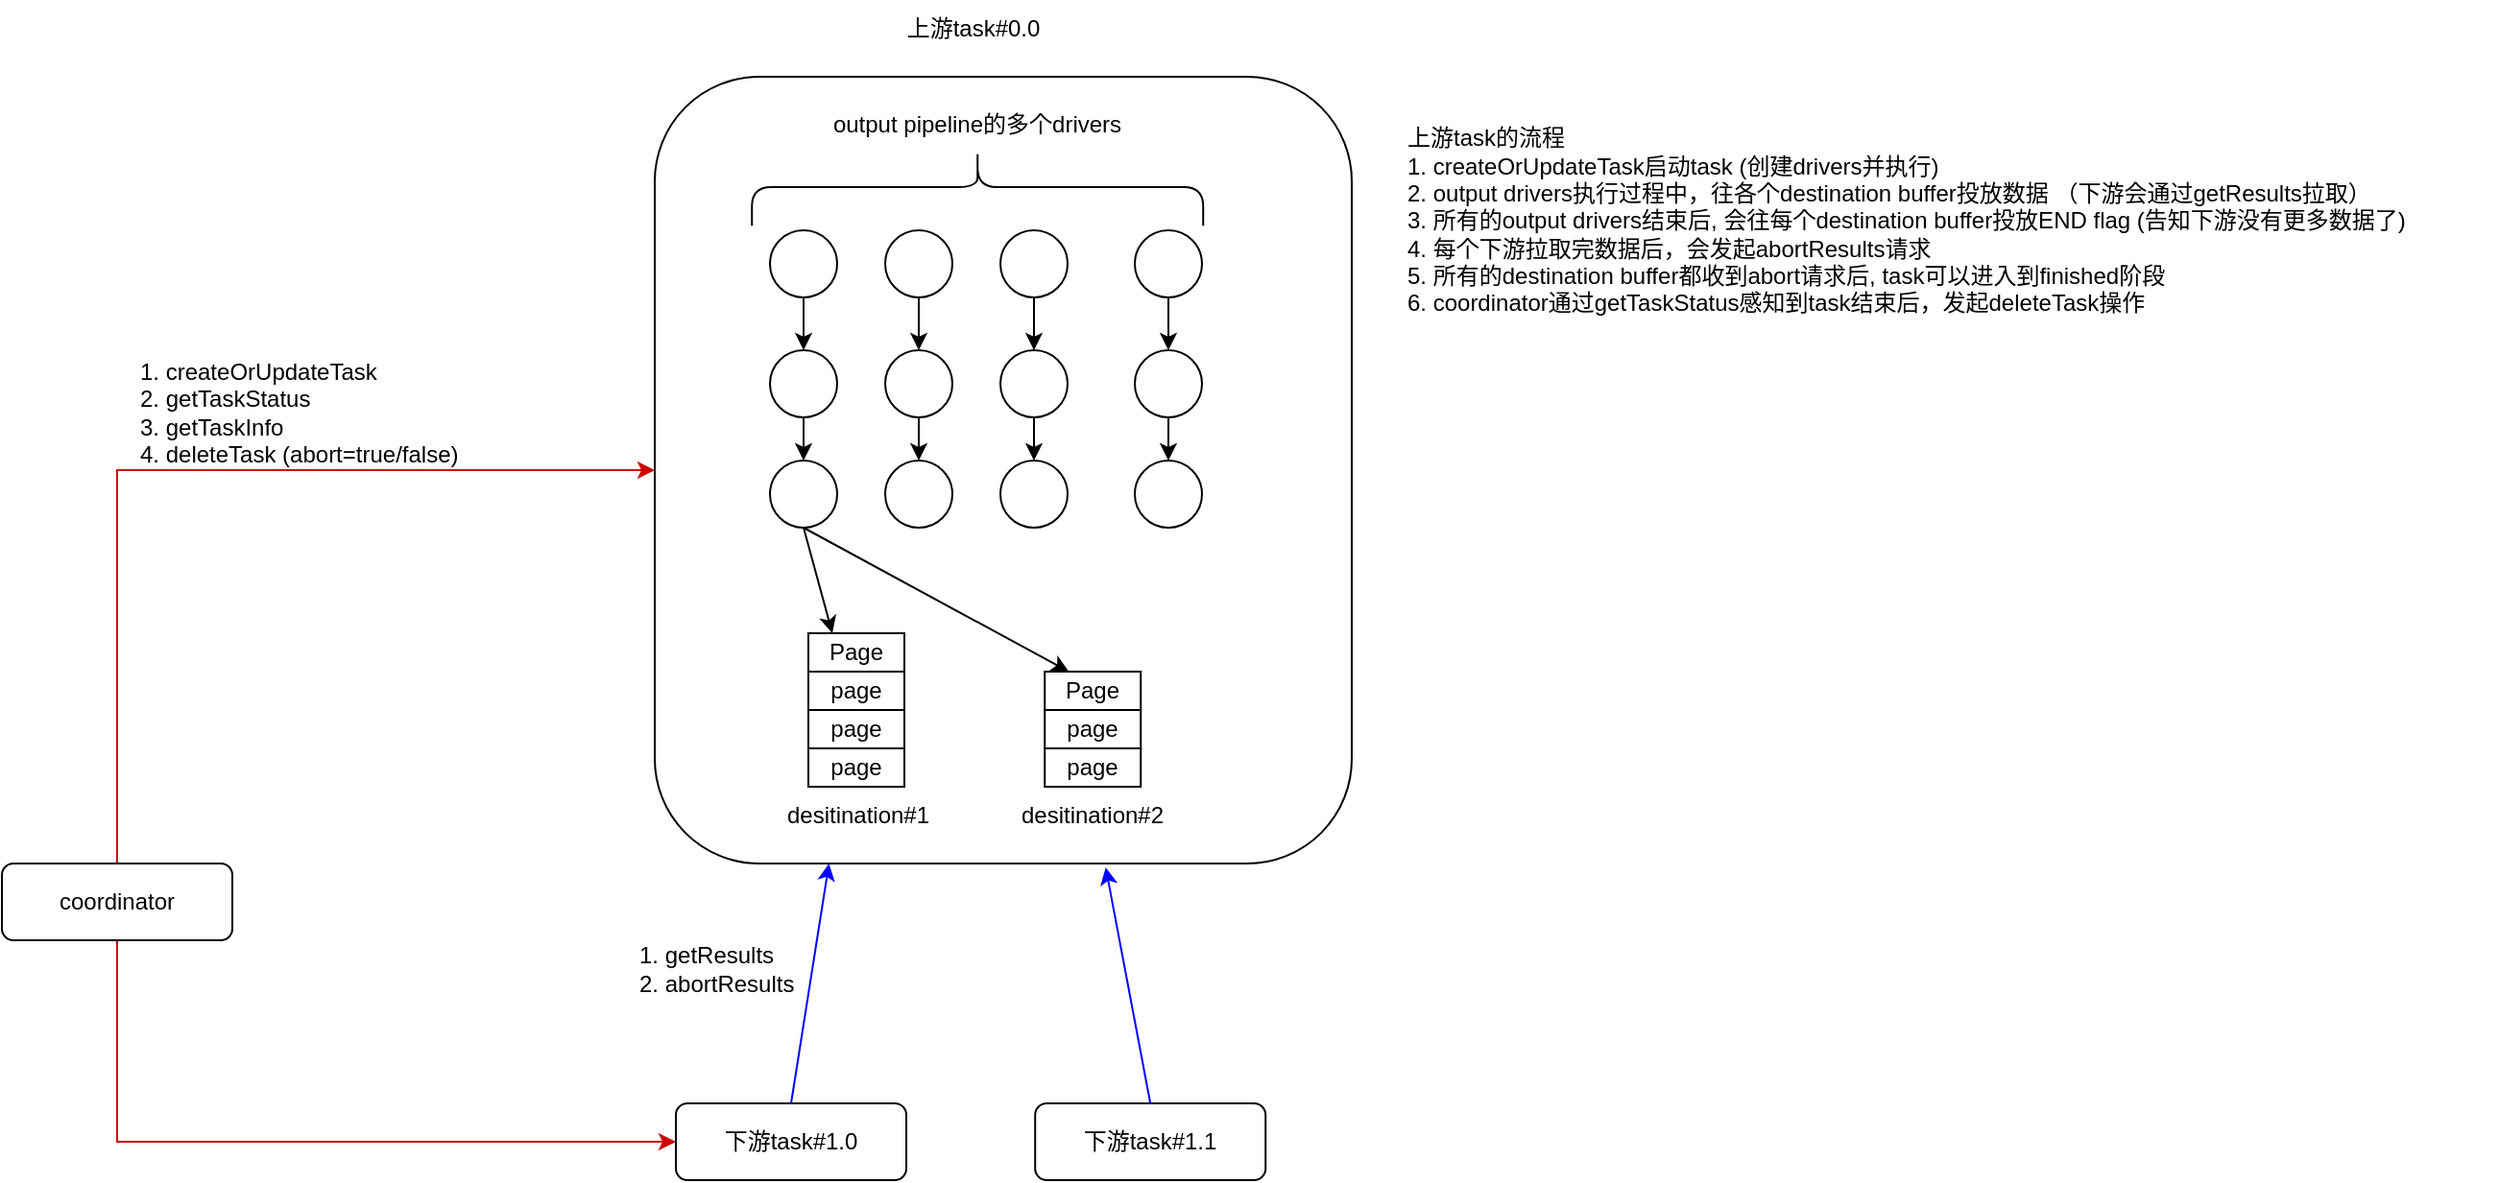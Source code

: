 <mxfile version="26.0.3">
  <diagram name="第 1 页" id="f1aQ9Yh1nEY1558Oe-eO">
    <mxGraphModel dx="1546" dy="2028" grid="1" gridSize="10" guides="1" tooltips="1" connect="1" arrows="1" fold="1" page="1" pageScale="1" pageWidth="827" pageHeight="1169" math="0" shadow="0">
      <root>
        <mxCell id="0" />
        <mxCell id="1" parent="0" />
        <mxCell id="pHE_I6fwDYhyJ_w_vbSJ-48" style="edgeStyle=orthogonalEdgeStyle;rounded=0;orthogonalLoop=1;jettySize=auto;html=1;exitX=0.5;exitY=0;exitDx=0;exitDy=0;entryX=0;entryY=0.5;entryDx=0;entryDy=0;strokeColor=#CC0000;" parent="1" source="pHE_I6fwDYhyJ_w_vbSJ-1" target="pHE_I6fwDYhyJ_w_vbSJ-2" edge="1">
          <mxGeometry relative="1" as="geometry" />
        </mxCell>
        <mxCell id="pHE_I6fwDYhyJ_w_vbSJ-49" style="edgeStyle=orthogonalEdgeStyle;rounded=0;orthogonalLoop=1;jettySize=auto;html=1;exitX=0.5;exitY=1;exitDx=0;exitDy=0;entryX=0;entryY=0.5;entryDx=0;entryDy=0;strokeColor=#CC0000;" parent="1" source="pHE_I6fwDYhyJ_w_vbSJ-1" target="pHE_I6fwDYhyJ_w_vbSJ-3" edge="1">
          <mxGeometry relative="1" as="geometry" />
        </mxCell>
        <mxCell id="pHE_I6fwDYhyJ_w_vbSJ-1" value="coordinator" style="rounded=1;whiteSpace=wrap;html=1;" parent="1" vertex="1">
          <mxGeometry x="150" y="440" width="120" height="40" as="geometry" />
        </mxCell>
        <mxCell id="pHE_I6fwDYhyJ_w_vbSJ-2" value="" style="rounded=1;whiteSpace=wrap;html=1;" parent="1" vertex="1">
          <mxGeometry x="490" y="30" width="363" height="410" as="geometry" />
        </mxCell>
        <mxCell id="pHE_I6fwDYhyJ_w_vbSJ-3" value="下游task#1.0" style="rounded=1;whiteSpace=wrap;html=1;" parent="1" vertex="1">
          <mxGeometry x="501" y="565" width="120" height="40" as="geometry" />
        </mxCell>
        <mxCell id="pHE_I6fwDYhyJ_w_vbSJ-8" style="edgeStyle=orthogonalEdgeStyle;rounded=0;orthogonalLoop=1;jettySize=auto;html=1;exitX=0.5;exitY=1;exitDx=0;exitDy=0;entryX=0.5;entryY=0;entryDx=0;entryDy=0;" parent="1" source="pHE_I6fwDYhyJ_w_vbSJ-5" target="pHE_I6fwDYhyJ_w_vbSJ-6" edge="1">
          <mxGeometry relative="1" as="geometry" />
        </mxCell>
        <mxCell id="pHE_I6fwDYhyJ_w_vbSJ-5" value="" style="ellipse;whiteSpace=wrap;html=1;aspect=fixed;" parent="1" vertex="1">
          <mxGeometry x="550" y="110" width="35" height="35" as="geometry" />
        </mxCell>
        <mxCell id="pHE_I6fwDYhyJ_w_vbSJ-9" style="edgeStyle=orthogonalEdgeStyle;rounded=0;orthogonalLoop=1;jettySize=auto;html=1;exitX=0.5;exitY=1;exitDx=0;exitDy=0;entryX=0.5;entryY=0;entryDx=0;entryDy=0;" parent="1" source="pHE_I6fwDYhyJ_w_vbSJ-6" target="pHE_I6fwDYhyJ_w_vbSJ-7" edge="1">
          <mxGeometry relative="1" as="geometry" />
        </mxCell>
        <mxCell id="pHE_I6fwDYhyJ_w_vbSJ-6" value="" style="ellipse;whiteSpace=wrap;html=1;aspect=fixed;" parent="1" vertex="1">
          <mxGeometry x="550" y="172.5" width="35" height="35" as="geometry" />
        </mxCell>
        <mxCell id="pHE_I6fwDYhyJ_w_vbSJ-7" value="" style="ellipse;whiteSpace=wrap;html=1;aspect=fixed;" parent="1" vertex="1">
          <mxGeometry x="550" y="230" width="35" height="35" as="geometry" />
        </mxCell>
        <mxCell id="pHE_I6fwDYhyJ_w_vbSJ-10" style="edgeStyle=orthogonalEdgeStyle;rounded=0;orthogonalLoop=1;jettySize=auto;html=1;exitX=0.5;exitY=1;exitDx=0;exitDy=0;entryX=0.5;entryY=0;entryDx=0;entryDy=0;" parent="1" source="pHE_I6fwDYhyJ_w_vbSJ-11" target="pHE_I6fwDYhyJ_w_vbSJ-13" edge="1">
          <mxGeometry relative="1" as="geometry" />
        </mxCell>
        <mxCell id="pHE_I6fwDYhyJ_w_vbSJ-11" value="" style="ellipse;whiteSpace=wrap;html=1;aspect=fixed;" parent="1" vertex="1">
          <mxGeometry x="610" y="110" width="35" height="35" as="geometry" />
        </mxCell>
        <mxCell id="pHE_I6fwDYhyJ_w_vbSJ-12" style="edgeStyle=orthogonalEdgeStyle;rounded=0;orthogonalLoop=1;jettySize=auto;html=1;exitX=0.5;exitY=1;exitDx=0;exitDy=0;entryX=0.5;entryY=0;entryDx=0;entryDy=0;" parent="1" source="pHE_I6fwDYhyJ_w_vbSJ-13" target="pHE_I6fwDYhyJ_w_vbSJ-14" edge="1">
          <mxGeometry relative="1" as="geometry" />
        </mxCell>
        <mxCell id="pHE_I6fwDYhyJ_w_vbSJ-13" value="" style="ellipse;whiteSpace=wrap;html=1;aspect=fixed;" parent="1" vertex="1">
          <mxGeometry x="610" y="172.5" width="35" height="35" as="geometry" />
        </mxCell>
        <mxCell id="pHE_I6fwDYhyJ_w_vbSJ-14" value="" style="ellipse;whiteSpace=wrap;html=1;aspect=fixed;" parent="1" vertex="1">
          <mxGeometry x="610" y="230" width="35" height="35" as="geometry" />
        </mxCell>
        <mxCell id="pHE_I6fwDYhyJ_w_vbSJ-15" style="edgeStyle=orthogonalEdgeStyle;rounded=0;orthogonalLoop=1;jettySize=auto;html=1;exitX=0.5;exitY=1;exitDx=0;exitDy=0;entryX=0.5;entryY=0;entryDx=0;entryDy=0;" parent="1" source="pHE_I6fwDYhyJ_w_vbSJ-16" target="pHE_I6fwDYhyJ_w_vbSJ-18" edge="1">
          <mxGeometry relative="1" as="geometry" />
        </mxCell>
        <mxCell id="pHE_I6fwDYhyJ_w_vbSJ-16" value="" style="ellipse;whiteSpace=wrap;html=1;aspect=fixed;" parent="1" vertex="1">
          <mxGeometry x="670" y="110" width="35" height="35" as="geometry" />
        </mxCell>
        <mxCell id="pHE_I6fwDYhyJ_w_vbSJ-17" style="edgeStyle=orthogonalEdgeStyle;rounded=0;orthogonalLoop=1;jettySize=auto;html=1;exitX=0.5;exitY=1;exitDx=0;exitDy=0;entryX=0.5;entryY=0;entryDx=0;entryDy=0;" parent="1" source="pHE_I6fwDYhyJ_w_vbSJ-18" target="pHE_I6fwDYhyJ_w_vbSJ-19" edge="1">
          <mxGeometry relative="1" as="geometry" />
        </mxCell>
        <mxCell id="pHE_I6fwDYhyJ_w_vbSJ-18" value="" style="ellipse;whiteSpace=wrap;html=1;aspect=fixed;" parent="1" vertex="1">
          <mxGeometry x="670" y="172.5" width="35" height="35" as="geometry" />
        </mxCell>
        <mxCell id="pHE_I6fwDYhyJ_w_vbSJ-19" value="" style="ellipse;whiteSpace=wrap;html=1;aspect=fixed;" parent="1" vertex="1">
          <mxGeometry x="670" y="230" width="35" height="35" as="geometry" />
        </mxCell>
        <mxCell id="pHE_I6fwDYhyJ_w_vbSJ-25" style="edgeStyle=orthogonalEdgeStyle;rounded=0;orthogonalLoop=1;jettySize=auto;html=1;exitX=0.5;exitY=1;exitDx=0;exitDy=0;entryX=0.5;entryY=0;entryDx=0;entryDy=0;" parent="1" source="pHE_I6fwDYhyJ_w_vbSJ-21" target="pHE_I6fwDYhyJ_w_vbSJ-23" edge="1">
          <mxGeometry relative="1" as="geometry" />
        </mxCell>
        <mxCell id="pHE_I6fwDYhyJ_w_vbSJ-21" value="" style="ellipse;whiteSpace=wrap;html=1;aspect=fixed;" parent="1" vertex="1">
          <mxGeometry x="740" y="110" width="35" height="35" as="geometry" />
        </mxCell>
        <mxCell id="pHE_I6fwDYhyJ_w_vbSJ-22" style="edgeStyle=orthogonalEdgeStyle;rounded=0;orthogonalLoop=1;jettySize=auto;html=1;exitX=0.5;exitY=1;exitDx=0;exitDy=0;entryX=0.5;entryY=0;entryDx=0;entryDy=0;" parent="1" source="pHE_I6fwDYhyJ_w_vbSJ-23" target="pHE_I6fwDYhyJ_w_vbSJ-24" edge="1">
          <mxGeometry relative="1" as="geometry" />
        </mxCell>
        <mxCell id="pHE_I6fwDYhyJ_w_vbSJ-23" value="" style="ellipse;whiteSpace=wrap;html=1;aspect=fixed;" parent="1" vertex="1">
          <mxGeometry x="740" y="172.5" width="35" height="35" as="geometry" />
        </mxCell>
        <mxCell id="pHE_I6fwDYhyJ_w_vbSJ-24" value="" style="ellipse;whiteSpace=wrap;html=1;aspect=fixed;" parent="1" vertex="1">
          <mxGeometry x="740" y="230" width="35" height="35" as="geometry" />
        </mxCell>
        <mxCell id="pHE_I6fwDYhyJ_w_vbSJ-26" value="" style="shape=curlyBracket;whiteSpace=wrap;html=1;rounded=1;labelPosition=left;verticalLabelPosition=middle;align=right;verticalAlign=middle;rotation=90;" parent="1" vertex="1">
          <mxGeometry x="638" y="-30" width="40.23" height="235" as="geometry" />
        </mxCell>
        <mxCell id="pHE_I6fwDYhyJ_w_vbSJ-27" value="output pipeline的多个drivers" style="text;html=1;align=center;verticalAlign=middle;whiteSpace=wrap;rounded=0;" parent="1" vertex="1">
          <mxGeometry x="573.11" y="40" width="170" height="30" as="geometry" />
        </mxCell>
        <mxCell id="pHE_I6fwDYhyJ_w_vbSJ-31" value="" style="endArrow=classic;html=1;rounded=0;exitX=0.5;exitY=1;exitDx=0;exitDy=0;entryX=0.25;entryY=0;entryDx=0;entryDy=0;" parent="1" source="pHE_I6fwDYhyJ_w_vbSJ-7" target="pHE_I6fwDYhyJ_w_vbSJ-35" edge="1">
          <mxGeometry width="50" height="50" relative="1" as="geometry">
            <mxPoint x="760" y="390" as="sourcePoint" />
            <mxPoint x="594.135" y="327.25" as="targetPoint" />
          </mxGeometry>
        </mxCell>
        <mxCell id="pHE_I6fwDYhyJ_w_vbSJ-32" value="page" style="rounded=0;whiteSpace=wrap;html=1;" parent="1" vertex="1">
          <mxGeometry x="570" y="380" width="50" height="20" as="geometry" />
        </mxCell>
        <mxCell id="pHE_I6fwDYhyJ_w_vbSJ-33" value="page" style="rounded=0;whiteSpace=wrap;html=1;" parent="1" vertex="1">
          <mxGeometry x="570" y="360" width="50" height="20" as="geometry" />
        </mxCell>
        <mxCell id="pHE_I6fwDYhyJ_w_vbSJ-34" value="page" style="rounded=0;whiteSpace=wrap;html=1;" parent="1" vertex="1">
          <mxGeometry x="570" y="340" width="50" height="20" as="geometry" />
        </mxCell>
        <mxCell id="pHE_I6fwDYhyJ_w_vbSJ-35" value="Page" style="rounded=0;whiteSpace=wrap;html=1;" parent="1" vertex="1">
          <mxGeometry x="570" y="320" width="50" height="20" as="geometry" />
        </mxCell>
        <mxCell id="pHE_I6fwDYhyJ_w_vbSJ-36" value="Page" style="rounded=0;whiteSpace=wrap;html=1;" parent="1" vertex="1">
          <mxGeometry x="693.11" y="340" width="50" height="20" as="geometry" />
        </mxCell>
        <mxCell id="pHE_I6fwDYhyJ_w_vbSJ-37" value="page" style="rounded=0;whiteSpace=wrap;html=1;" parent="1" vertex="1">
          <mxGeometry x="693.11" y="360" width="50" height="20" as="geometry" />
        </mxCell>
        <mxCell id="pHE_I6fwDYhyJ_w_vbSJ-38" value="page" style="rounded=0;whiteSpace=wrap;html=1;" parent="1" vertex="1">
          <mxGeometry x="693.11" y="380" width="50" height="20" as="geometry" />
        </mxCell>
        <mxCell id="pHE_I6fwDYhyJ_w_vbSJ-39" value="" style="endArrow=classic;html=1;rounded=0;entryX=0.25;entryY=0;entryDx=0;entryDy=0;exitX=0.5;exitY=1;exitDx=0;exitDy=0;" parent="1" source="pHE_I6fwDYhyJ_w_vbSJ-7" target="pHE_I6fwDYhyJ_w_vbSJ-36" edge="1">
          <mxGeometry width="50" height="50" relative="1" as="geometry">
            <mxPoint x="570" y="270" as="sourcePoint" />
            <mxPoint x="810" y="340" as="targetPoint" />
          </mxGeometry>
        </mxCell>
        <mxCell id="pHE_I6fwDYhyJ_w_vbSJ-40" value="下游task#1.1" style="rounded=1;whiteSpace=wrap;html=1;" parent="1" vertex="1">
          <mxGeometry x="688.11" y="565" width="120" height="40" as="geometry" />
        </mxCell>
        <mxCell id="pHE_I6fwDYhyJ_w_vbSJ-41" value="" style="endArrow=classic;html=1;rounded=0;entryX=0.25;entryY=1;entryDx=0;entryDy=0;exitX=0.5;exitY=0;exitDx=0;exitDy=0;strokeColor=#0000FF;" parent="1" source="pHE_I6fwDYhyJ_w_vbSJ-3" target="pHE_I6fwDYhyJ_w_vbSJ-2" edge="1">
          <mxGeometry width="50" height="50" relative="1" as="geometry">
            <mxPoint x="560" y="560" as="sourcePoint" />
            <mxPoint x="610" y="520" as="targetPoint" />
          </mxGeometry>
        </mxCell>
        <mxCell id="pHE_I6fwDYhyJ_w_vbSJ-43" value="desitination#1" style="text;html=1;align=center;verticalAlign=middle;whiteSpace=wrap;rounded=0;" parent="1" vertex="1">
          <mxGeometry x="566" y="400" width="60" height="30" as="geometry" />
        </mxCell>
        <mxCell id="pHE_I6fwDYhyJ_w_vbSJ-44" value="desitination#2" style="text;html=1;align=center;verticalAlign=middle;whiteSpace=wrap;rounded=0;" parent="1" vertex="1">
          <mxGeometry x="688.11" y="400" width="60" height="30" as="geometry" />
        </mxCell>
        <mxCell id="pHE_I6fwDYhyJ_w_vbSJ-45" value="" style="endArrow=classic;html=1;rounded=0;entryX=0.647;entryY=1.005;entryDx=0;entryDy=0;entryPerimeter=0;exitX=0.5;exitY=0;exitDx=0;exitDy=0;strokeColor=#0000FF;" parent="1" source="pHE_I6fwDYhyJ_w_vbSJ-40" target="pHE_I6fwDYhyJ_w_vbSJ-2" edge="1">
          <mxGeometry width="50" height="50" relative="1" as="geometry">
            <mxPoint x="780" y="560" as="sourcePoint" />
            <mxPoint x="810" y="340" as="targetPoint" />
          </mxGeometry>
        </mxCell>
        <mxCell id="pHE_I6fwDYhyJ_w_vbSJ-46" value="上游task#0.0" style="text;html=1;align=center;verticalAlign=middle;whiteSpace=wrap;rounded=0;" parent="1" vertex="1">
          <mxGeometry x="610" y="-10" width="92" height="30" as="geometry" />
        </mxCell>
        <mxCell id="pHE_I6fwDYhyJ_w_vbSJ-51" value="1. createOrUpdateTask&lt;div&gt;2. getTaskStatus&lt;/div&gt;&lt;div&gt;3. getTaskInfo&lt;br&gt;&lt;div&gt;4. deleteTask (abort=true/false)&lt;/div&gt;&lt;/div&gt;" style="text;html=1;align=left;verticalAlign=middle;whiteSpace=wrap;rounded=0;" parent="1" vertex="1">
          <mxGeometry x="220" y="190" width="180" height="30" as="geometry" />
        </mxCell>
        <mxCell id="pHE_I6fwDYhyJ_w_vbSJ-52" value="1. getResults&lt;div&gt;2. abortResults&lt;/div&gt;" style="text;html=1;align=left;verticalAlign=middle;whiteSpace=wrap;rounded=0;" parent="1" vertex="1">
          <mxGeometry x="480" y="480" width="90" height="30" as="geometry" />
        </mxCell>
        <mxCell id="pHE_I6fwDYhyJ_w_vbSJ-53" value="上游task的流程&lt;div&gt;1. createOrUpdateTask启动task (创建drivers并执行)&lt;/div&gt;&lt;div&gt;2. output drivers执行过程中，往各个destination buffer投放数据 （下游会通过getResults拉取）&lt;/div&gt;&lt;div&gt;3. 所有的output drivers结束后, 会往每个destination buffer投放END flag (告知下游没有更多数据了)&lt;/div&gt;&lt;div&gt;4. 每个下游拉取完数据后，会发起abortResults请求&lt;/div&gt;&lt;div&gt;5. 所有的destination buffer都收到abort请求后, task可以进入到finished阶段&lt;/div&gt;&lt;div&gt;6. coordinator通过getTaskStatus感知到task结束后，发起deleteTask操作&lt;/div&gt;" style="text;html=1;align=left;verticalAlign=middle;whiteSpace=wrap;rounded=0;" parent="1" vertex="1">
          <mxGeometry x="880" y="90" width="570" height="30" as="geometry" />
        </mxCell>
      </root>
    </mxGraphModel>
  </diagram>
</mxfile>
